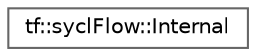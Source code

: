 digraph "类继承关系图"
{
 // LATEX_PDF_SIZE
  bgcolor="transparent";
  edge [fontname=Helvetica,fontsize=10,labelfontname=Helvetica,labelfontsize=10];
  node [fontname=Helvetica,fontsize=10,shape=box,height=0.2,width=0.4];
  rankdir="LR";
  Node0 [id="Node000000",label="tf::syclFlow::Internal",height=0.2,width=0.4,color="grey40", fillcolor="white", style="filled",URL="$structtf_1_1sycl_flow_1_1_internal.html",tooltip=" "];
}
